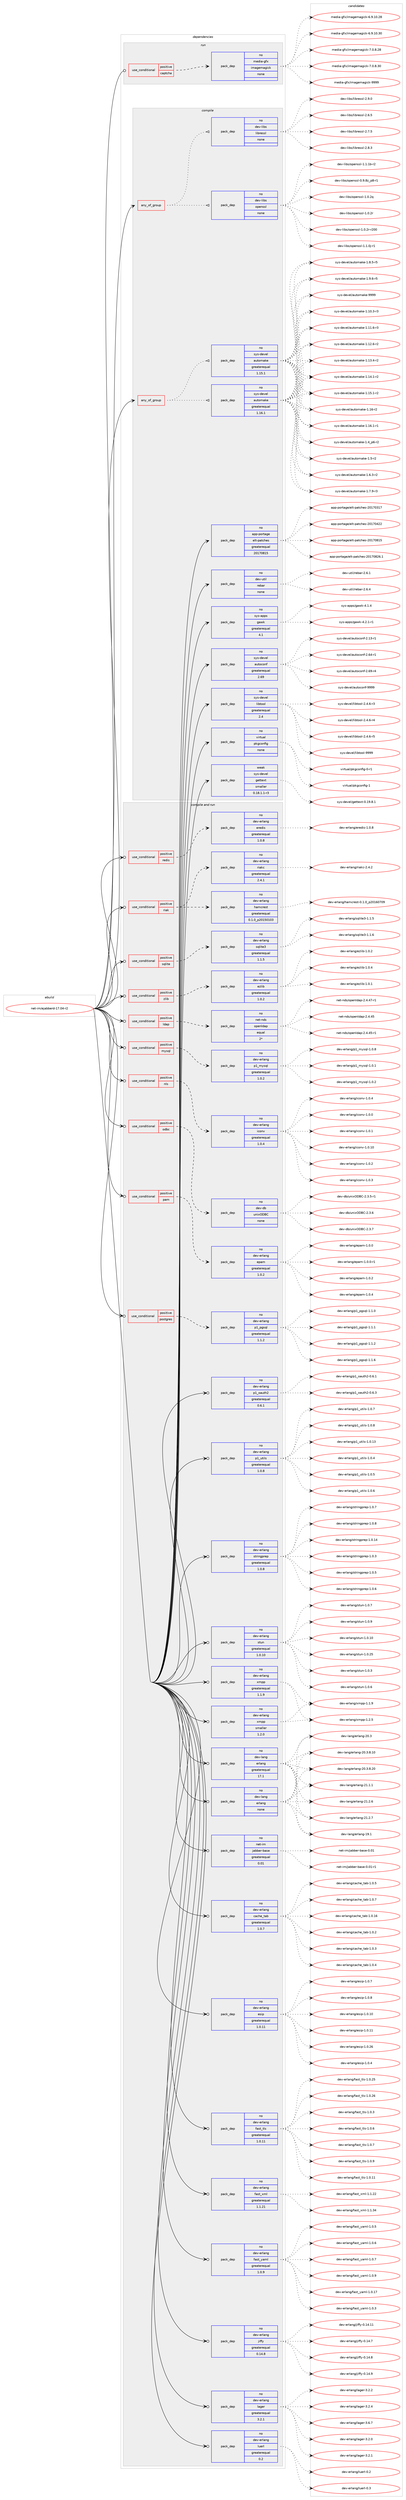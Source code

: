 digraph prolog {

# *************
# Graph options
# *************

newrank=true;
concentrate=true;
compound=true;
graph [rankdir=LR,fontname=Helvetica,fontsize=10,ranksep=1.5];#, ranksep=2.5, nodesep=0.2];
edge  [arrowhead=vee];
node  [fontname=Helvetica,fontsize=10];

# **********
# The ebuild
# **********

subgraph cluster_leftcol {
color=gray;
rank=same;
label=<<i>ebuild</i>>;
id [label="net-im/ejabberd-17.04-r2", color=red, width=4, href="../net-im/ejabberd-17.04-r2.svg"];
}

# ****************
# The dependencies
# ****************

subgraph cluster_midcol {
color=gray;
label=<<i>dependencies</i>>;
subgraph cluster_compile {
fillcolor="#eeeeee";
style=filled;
label=<<i>compile</i>>;
subgraph any26039 {
dependency1654709 [label=<<TABLE BORDER="0" CELLBORDER="1" CELLSPACING="0" CELLPADDING="4"><TR><TD CELLPADDING="10">any_of_group</TD></TR></TABLE>>, shape=none, color=red];subgraph pack1182927 {
dependency1654710 [label=<<TABLE BORDER="0" CELLBORDER="1" CELLSPACING="0" CELLPADDING="4" WIDTH="220"><TR><TD ROWSPAN="6" CELLPADDING="30">pack_dep</TD></TR><TR><TD WIDTH="110">no</TD></TR><TR><TD>dev-libs</TD></TR><TR><TD>openssl</TD></TR><TR><TD>none</TD></TR><TR><TD></TD></TR></TABLE>>, shape=none, color=blue];
}
dependency1654709:e -> dependency1654710:w [weight=20,style="dotted",arrowhead="oinv"];
subgraph pack1182928 {
dependency1654711 [label=<<TABLE BORDER="0" CELLBORDER="1" CELLSPACING="0" CELLPADDING="4" WIDTH="220"><TR><TD ROWSPAN="6" CELLPADDING="30">pack_dep</TD></TR><TR><TD WIDTH="110">no</TD></TR><TR><TD>dev-libs</TD></TR><TR><TD>libressl</TD></TR><TR><TD>none</TD></TR><TR><TD></TD></TR></TABLE>>, shape=none, color=blue];
}
dependency1654709:e -> dependency1654711:w [weight=20,style="dotted",arrowhead="oinv"];
}
id:e -> dependency1654709:w [weight=20,style="solid",arrowhead="vee"];
subgraph any26040 {
dependency1654712 [label=<<TABLE BORDER="0" CELLBORDER="1" CELLSPACING="0" CELLPADDING="4"><TR><TD CELLPADDING="10">any_of_group</TD></TR></TABLE>>, shape=none, color=red];subgraph pack1182929 {
dependency1654713 [label=<<TABLE BORDER="0" CELLBORDER="1" CELLSPACING="0" CELLPADDING="4" WIDTH="220"><TR><TD ROWSPAN="6" CELLPADDING="30">pack_dep</TD></TR><TR><TD WIDTH="110">no</TD></TR><TR><TD>sys-devel</TD></TR><TR><TD>automake</TD></TR><TR><TD>greaterequal</TD></TR><TR><TD>1.16.1</TD></TR></TABLE>>, shape=none, color=blue];
}
dependency1654712:e -> dependency1654713:w [weight=20,style="dotted",arrowhead="oinv"];
subgraph pack1182930 {
dependency1654714 [label=<<TABLE BORDER="0" CELLBORDER="1" CELLSPACING="0" CELLPADDING="4" WIDTH="220"><TR><TD ROWSPAN="6" CELLPADDING="30">pack_dep</TD></TR><TR><TD WIDTH="110">no</TD></TR><TR><TD>sys-devel</TD></TR><TR><TD>automake</TD></TR><TR><TD>greaterequal</TD></TR><TR><TD>1.15.1</TD></TR></TABLE>>, shape=none, color=blue];
}
dependency1654712:e -> dependency1654714:w [weight=20,style="dotted",arrowhead="oinv"];
}
id:e -> dependency1654712:w [weight=20,style="solid",arrowhead="vee"];
subgraph pack1182931 {
dependency1654715 [label=<<TABLE BORDER="0" CELLBORDER="1" CELLSPACING="0" CELLPADDING="4" WIDTH="220"><TR><TD ROWSPAN="6" CELLPADDING="30">pack_dep</TD></TR><TR><TD WIDTH="110">no</TD></TR><TR><TD>app-portage</TD></TR><TR><TD>elt-patches</TD></TR><TR><TD>greaterequal</TD></TR><TR><TD>20170815</TD></TR></TABLE>>, shape=none, color=blue];
}
id:e -> dependency1654715:w [weight=20,style="solid",arrowhead="vee"];
subgraph pack1182932 {
dependency1654716 [label=<<TABLE BORDER="0" CELLBORDER="1" CELLSPACING="0" CELLPADDING="4" WIDTH="220"><TR><TD ROWSPAN="6" CELLPADDING="30">pack_dep</TD></TR><TR><TD WIDTH="110">no</TD></TR><TR><TD>dev-util</TD></TR><TR><TD>rebar</TD></TR><TR><TD>none</TD></TR><TR><TD></TD></TR></TABLE>>, shape=none, color=blue];
}
id:e -> dependency1654716:w [weight=20,style="solid",arrowhead="vee"];
subgraph pack1182933 {
dependency1654717 [label=<<TABLE BORDER="0" CELLBORDER="1" CELLSPACING="0" CELLPADDING="4" WIDTH="220"><TR><TD ROWSPAN="6" CELLPADDING="30">pack_dep</TD></TR><TR><TD WIDTH="110">no</TD></TR><TR><TD>sys-apps</TD></TR><TR><TD>gawk</TD></TR><TR><TD>greaterequal</TD></TR><TR><TD>4.1</TD></TR></TABLE>>, shape=none, color=blue];
}
id:e -> dependency1654717:w [weight=20,style="solid",arrowhead="vee"];
subgraph pack1182934 {
dependency1654718 [label=<<TABLE BORDER="0" CELLBORDER="1" CELLSPACING="0" CELLPADDING="4" WIDTH="220"><TR><TD ROWSPAN="6" CELLPADDING="30">pack_dep</TD></TR><TR><TD WIDTH="110">no</TD></TR><TR><TD>sys-devel</TD></TR><TR><TD>autoconf</TD></TR><TR><TD>greaterequal</TD></TR><TR><TD>2.69</TD></TR></TABLE>>, shape=none, color=blue];
}
id:e -> dependency1654718:w [weight=20,style="solid",arrowhead="vee"];
subgraph pack1182935 {
dependency1654719 [label=<<TABLE BORDER="0" CELLBORDER="1" CELLSPACING="0" CELLPADDING="4" WIDTH="220"><TR><TD ROWSPAN="6" CELLPADDING="30">pack_dep</TD></TR><TR><TD WIDTH="110">no</TD></TR><TR><TD>sys-devel</TD></TR><TR><TD>libtool</TD></TR><TR><TD>greaterequal</TD></TR><TR><TD>2.4</TD></TR></TABLE>>, shape=none, color=blue];
}
id:e -> dependency1654719:w [weight=20,style="solid",arrowhead="vee"];
subgraph pack1182936 {
dependency1654720 [label=<<TABLE BORDER="0" CELLBORDER="1" CELLSPACING="0" CELLPADDING="4" WIDTH="220"><TR><TD ROWSPAN="6" CELLPADDING="30">pack_dep</TD></TR><TR><TD WIDTH="110">no</TD></TR><TR><TD>virtual</TD></TR><TR><TD>pkgconfig</TD></TR><TR><TD>none</TD></TR><TR><TD></TD></TR></TABLE>>, shape=none, color=blue];
}
id:e -> dependency1654720:w [weight=20,style="solid",arrowhead="vee"];
subgraph pack1182937 {
dependency1654721 [label=<<TABLE BORDER="0" CELLBORDER="1" CELLSPACING="0" CELLPADDING="4" WIDTH="220"><TR><TD ROWSPAN="6" CELLPADDING="30">pack_dep</TD></TR><TR><TD WIDTH="110">weak</TD></TR><TR><TD>sys-devel</TD></TR><TR><TD>gettext</TD></TR><TR><TD>smaller</TD></TR><TR><TD>0.18.1.1-r3</TD></TR></TABLE>>, shape=none, color=blue];
}
id:e -> dependency1654721:w [weight=20,style="solid",arrowhead="vee"];
}
subgraph cluster_compileandrun {
fillcolor="#eeeeee";
style=filled;
label=<<i>compile and run</i>>;
subgraph cond444960 {
dependency1654722 [label=<<TABLE BORDER="0" CELLBORDER="1" CELLSPACING="0" CELLPADDING="4"><TR><TD ROWSPAN="3" CELLPADDING="10">use_conditional</TD></TR><TR><TD>positive</TD></TR><TR><TD>ldap</TD></TR></TABLE>>, shape=none, color=red];
subgraph pack1182938 {
dependency1654723 [label=<<TABLE BORDER="0" CELLBORDER="1" CELLSPACING="0" CELLPADDING="4" WIDTH="220"><TR><TD ROWSPAN="6" CELLPADDING="30">pack_dep</TD></TR><TR><TD WIDTH="110">no</TD></TR><TR><TD>net-nds</TD></TR><TR><TD>openldap</TD></TR><TR><TD>equal</TD></TR><TR><TD>2*</TD></TR></TABLE>>, shape=none, color=blue];
}
dependency1654722:e -> dependency1654723:w [weight=20,style="dashed",arrowhead="vee"];
}
id:e -> dependency1654722:w [weight=20,style="solid",arrowhead="odotvee"];
subgraph cond444961 {
dependency1654724 [label=<<TABLE BORDER="0" CELLBORDER="1" CELLSPACING="0" CELLPADDING="4"><TR><TD ROWSPAN="3" CELLPADDING="10">use_conditional</TD></TR><TR><TD>positive</TD></TR><TR><TD>mysql</TD></TR></TABLE>>, shape=none, color=red];
subgraph pack1182939 {
dependency1654725 [label=<<TABLE BORDER="0" CELLBORDER="1" CELLSPACING="0" CELLPADDING="4" WIDTH="220"><TR><TD ROWSPAN="6" CELLPADDING="30">pack_dep</TD></TR><TR><TD WIDTH="110">no</TD></TR><TR><TD>dev-erlang</TD></TR><TR><TD>p1_mysql</TD></TR><TR><TD>greaterequal</TD></TR><TR><TD>1.0.2</TD></TR></TABLE>>, shape=none, color=blue];
}
dependency1654724:e -> dependency1654725:w [weight=20,style="dashed",arrowhead="vee"];
}
id:e -> dependency1654724:w [weight=20,style="solid",arrowhead="odotvee"];
subgraph cond444962 {
dependency1654726 [label=<<TABLE BORDER="0" CELLBORDER="1" CELLSPACING="0" CELLPADDING="4"><TR><TD ROWSPAN="3" CELLPADDING="10">use_conditional</TD></TR><TR><TD>positive</TD></TR><TR><TD>nls</TD></TR></TABLE>>, shape=none, color=red];
subgraph pack1182940 {
dependency1654727 [label=<<TABLE BORDER="0" CELLBORDER="1" CELLSPACING="0" CELLPADDING="4" WIDTH="220"><TR><TD ROWSPAN="6" CELLPADDING="30">pack_dep</TD></TR><TR><TD WIDTH="110">no</TD></TR><TR><TD>dev-erlang</TD></TR><TR><TD>iconv</TD></TR><TR><TD>greaterequal</TD></TR><TR><TD>1.0.4</TD></TR></TABLE>>, shape=none, color=blue];
}
dependency1654726:e -> dependency1654727:w [weight=20,style="dashed",arrowhead="vee"];
}
id:e -> dependency1654726:w [weight=20,style="solid",arrowhead="odotvee"];
subgraph cond444963 {
dependency1654728 [label=<<TABLE BORDER="0" CELLBORDER="1" CELLSPACING="0" CELLPADDING="4"><TR><TD ROWSPAN="3" CELLPADDING="10">use_conditional</TD></TR><TR><TD>positive</TD></TR><TR><TD>odbc</TD></TR></TABLE>>, shape=none, color=red];
subgraph pack1182941 {
dependency1654729 [label=<<TABLE BORDER="0" CELLBORDER="1" CELLSPACING="0" CELLPADDING="4" WIDTH="220"><TR><TD ROWSPAN="6" CELLPADDING="30">pack_dep</TD></TR><TR><TD WIDTH="110">no</TD></TR><TR><TD>dev-db</TD></TR><TR><TD>unixODBC</TD></TR><TR><TD>none</TD></TR><TR><TD></TD></TR></TABLE>>, shape=none, color=blue];
}
dependency1654728:e -> dependency1654729:w [weight=20,style="dashed",arrowhead="vee"];
}
id:e -> dependency1654728:w [weight=20,style="solid",arrowhead="odotvee"];
subgraph cond444964 {
dependency1654730 [label=<<TABLE BORDER="0" CELLBORDER="1" CELLSPACING="0" CELLPADDING="4"><TR><TD ROWSPAN="3" CELLPADDING="10">use_conditional</TD></TR><TR><TD>positive</TD></TR><TR><TD>pam</TD></TR></TABLE>>, shape=none, color=red];
subgraph pack1182942 {
dependency1654731 [label=<<TABLE BORDER="0" CELLBORDER="1" CELLSPACING="0" CELLPADDING="4" WIDTH="220"><TR><TD ROWSPAN="6" CELLPADDING="30">pack_dep</TD></TR><TR><TD WIDTH="110">no</TD></TR><TR><TD>dev-erlang</TD></TR><TR><TD>epam</TD></TR><TR><TD>greaterequal</TD></TR><TR><TD>1.0.2</TD></TR></TABLE>>, shape=none, color=blue];
}
dependency1654730:e -> dependency1654731:w [weight=20,style="dashed",arrowhead="vee"];
}
id:e -> dependency1654730:w [weight=20,style="solid",arrowhead="odotvee"];
subgraph cond444965 {
dependency1654732 [label=<<TABLE BORDER="0" CELLBORDER="1" CELLSPACING="0" CELLPADDING="4"><TR><TD ROWSPAN="3" CELLPADDING="10">use_conditional</TD></TR><TR><TD>positive</TD></TR><TR><TD>postgres</TD></TR></TABLE>>, shape=none, color=red];
subgraph pack1182943 {
dependency1654733 [label=<<TABLE BORDER="0" CELLBORDER="1" CELLSPACING="0" CELLPADDING="4" WIDTH="220"><TR><TD ROWSPAN="6" CELLPADDING="30">pack_dep</TD></TR><TR><TD WIDTH="110">no</TD></TR><TR><TD>dev-erlang</TD></TR><TR><TD>p1_pgsql</TD></TR><TR><TD>greaterequal</TD></TR><TR><TD>1.1.2</TD></TR></TABLE>>, shape=none, color=blue];
}
dependency1654732:e -> dependency1654733:w [weight=20,style="dashed",arrowhead="vee"];
}
id:e -> dependency1654732:w [weight=20,style="solid",arrowhead="odotvee"];
subgraph cond444966 {
dependency1654734 [label=<<TABLE BORDER="0" CELLBORDER="1" CELLSPACING="0" CELLPADDING="4"><TR><TD ROWSPAN="3" CELLPADDING="10">use_conditional</TD></TR><TR><TD>positive</TD></TR><TR><TD>redis</TD></TR></TABLE>>, shape=none, color=red];
subgraph pack1182944 {
dependency1654735 [label=<<TABLE BORDER="0" CELLBORDER="1" CELLSPACING="0" CELLPADDING="4" WIDTH="220"><TR><TD ROWSPAN="6" CELLPADDING="30">pack_dep</TD></TR><TR><TD WIDTH="110">no</TD></TR><TR><TD>dev-erlang</TD></TR><TR><TD>eredis</TD></TR><TR><TD>greaterequal</TD></TR><TR><TD>1.0.8</TD></TR></TABLE>>, shape=none, color=blue];
}
dependency1654734:e -> dependency1654735:w [weight=20,style="dashed",arrowhead="vee"];
}
id:e -> dependency1654734:w [weight=20,style="solid",arrowhead="odotvee"];
subgraph cond444967 {
dependency1654736 [label=<<TABLE BORDER="0" CELLBORDER="1" CELLSPACING="0" CELLPADDING="4"><TR><TD ROWSPAN="3" CELLPADDING="10">use_conditional</TD></TR><TR><TD>positive</TD></TR><TR><TD>riak</TD></TR></TABLE>>, shape=none, color=red];
subgraph pack1182945 {
dependency1654737 [label=<<TABLE BORDER="0" CELLBORDER="1" CELLSPACING="0" CELLPADDING="4" WIDTH="220"><TR><TD ROWSPAN="6" CELLPADDING="30">pack_dep</TD></TR><TR><TD WIDTH="110">no</TD></TR><TR><TD>dev-erlang</TD></TR><TR><TD>hamcrest</TD></TR><TR><TD>greaterequal</TD></TR><TR><TD>0.1.0_p20150103</TD></TR></TABLE>>, shape=none, color=blue];
}
dependency1654736:e -> dependency1654737:w [weight=20,style="dashed",arrowhead="vee"];
subgraph pack1182946 {
dependency1654738 [label=<<TABLE BORDER="0" CELLBORDER="1" CELLSPACING="0" CELLPADDING="4" WIDTH="220"><TR><TD ROWSPAN="6" CELLPADDING="30">pack_dep</TD></TR><TR><TD WIDTH="110">no</TD></TR><TR><TD>dev-erlang</TD></TR><TR><TD>riakc</TD></TR><TR><TD>greaterequal</TD></TR><TR><TD>2.4.1</TD></TR></TABLE>>, shape=none, color=blue];
}
dependency1654736:e -> dependency1654738:w [weight=20,style="dashed",arrowhead="vee"];
}
id:e -> dependency1654736:w [weight=20,style="solid",arrowhead="odotvee"];
subgraph cond444968 {
dependency1654739 [label=<<TABLE BORDER="0" CELLBORDER="1" CELLSPACING="0" CELLPADDING="4"><TR><TD ROWSPAN="3" CELLPADDING="10">use_conditional</TD></TR><TR><TD>positive</TD></TR><TR><TD>sqlite</TD></TR></TABLE>>, shape=none, color=red];
subgraph pack1182947 {
dependency1654740 [label=<<TABLE BORDER="0" CELLBORDER="1" CELLSPACING="0" CELLPADDING="4" WIDTH="220"><TR><TD ROWSPAN="6" CELLPADDING="30">pack_dep</TD></TR><TR><TD WIDTH="110">no</TD></TR><TR><TD>dev-erlang</TD></TR><TR><TD>sqlite3</TD></TR><TR><TD>greaterequal</TD></TR><TR><TD>1.1.5</TD></TR></TABLE>>, shape=none, color=blue];
}
dependency1654739:e -> dependency1654740:w [weight=20,style="dashed",arrowhead="vee"];
}
id:e -> dependency1654739:w [weight=20,style="solid",arrowhead="odotvee"];
subgraph cond444969 {
dependency1654741 [label=<<TABLE BORDER="0" CELLBORDER="1" CELLSPACING="0" CELLPADDING="4"><TR><TD ROWSPAN="3" CELLPADDING="10">use_conditional</TD></TR><TR><TD>positive</TD></TR><TR><TD>zlib</TD></TR></TABLE>>, shape=none, color=red];
subgraph pack1182948 {
dependency1654742 [label=<<TABLE BORDER="0" CELLBORDER="1" CELLSPACING="0" CELLPADDING="4" WIDTH="220"><TR><TD ROWSPAN="6" CELLPADDING="30">pack_dep</TD></TR><TR><TD WIDTH="110">no</TD></TR><TR><TD>dev-erlang</TD></TR><TR><TD>ezlib</TD></TR><TR><TD>greaterequal</TD></TR><TR><TD>1.0.2</TD></TR></TABLE>>, shape=none, color=blue];
}
dependency1654741:e -> dependency1654742:w [weight=20,style="dashed",arrowhead="vee"];
}
id:e -> dependency1654741:w [weight=20,style="solid",arrowhead="odotvee"];
subgraph pack1182949 {
dependency1654743 [label=<<TABLE BORDER="0" CELLBORDER="1" CELLSPACING="0" CELLPADDING="4" WIDTH="220"><TR><TD ROWSPAN="6" CELLPADDING="30">pack_dep</TD></TR><TR><TD WIDTH="110">no</TD></TR><TR><TD>dev-erlang</TD></TR><TR><TD>cache_tab</TD></TR><TR><TD>greaterequal</TD></TR><TR><TD>1.0.7</TD></TR></TABLE>>, shape=none, color=blue];
}
id:e -> dependency1654743:w [weight=20,style="solid",arrowhead="odotvee"];
subgraph pack1182950 {
dependency1654744 [label=<<TABLE BORDER="0" CELLBORDER="1" CELLSPACING="0" CELLPADDING="4" WIDTH="220"><TR><TD ROWSPAN="6" CELLPADDING="30">pack_dep</TD></TR><TR><TD WIDTH="110">no</TD></TR><TR><TD>dev-erlang</TD></TR><TR><TD>esip</TD></TR><TR><TD>greaterequal</TD></TR><TR><TD>1.0.11</TD></TR></TABLE>>, shape=none, color=blue];
}
id:e -> dependency1654744:w [weight=20,style="solid",arrowhead="odotvee"];
subgraph pack1182951 {
dependency1654745 [label=<<TABLE BORDER="0" CELLBORDER="1" CELLSPACING="0" CELLPADDING="4" WIDTH="220"><TR><TD ROWSPAN="6" CELLPADDING="30">pack_dep</TD></TR><TR><TD WIDTH="110">no</TD></TR><TR><TD>dev-erlang</TD></TR><TR><TD>fast_tls</TD></TR><TR><TD>greaterequal</TD></TR><TR><TD>1.0.11</TD></TR></TABLE>>, shape=none, color=blue];
}
id:e -> dependency1654745:w [weight=20,style="solid",arrowhead="odotvee"];
subgraph pack1182952 {
dependency1654746 [label=<<TABLE BORDER="0" CELLBORDER="1" CELLSPACING="0" CELLPADDING="4" WIDTH="220"><TR><TD ROWSPAN="6" CELLPADDING="30">pack_dep</TD></TR><TR><TD WIDTH="110">no</TD></TR><TR><TD>dev-erlang</TD></TR><TR><TD>fast_xml</TD></TR><TR><TD>greaterequal</TD></TR><TR><TD>1.1.21</TD></TR></TABLE>>, shape=none, color=blue];
}
id:e -> dependency1654746:w [weight=20,style="solid",arrowhead="odotvee"];
subgraph pack1182953 {
dependency1654747 [label=<<TABLE BORDER="0" CELLBORDER="1" CELLSPACING="0" CELLPADDING="4" WIDTH="220"><TR><TD ROWSPAN="6" CELLPADDING="30">pack_dep</TD></TR><TR><TD WIDTH="110">no</TD></TR><TR><TD>dev-erlang</TD></TR><TR><TD>fast_yaml</TD></TR><TR><TD>greaterequal</TD></TR><TR><TD>1.0.9</TD></TR></TABLE>>, shape=none, color=blue];
}
id:e -> dependency1654747:w [weight=20,style="solid",arrowhead="odotvee"];
subgraph pack1182954 {
dependency1654748 [label=<<TABLE BORDER="0" CELLBORDER="1" CELLSPACING="0" CELLPADDING="4" WIDTH="220"><TR><TD ROWSPAN="6" CELLPADDING="30">pack_dep</TD></TR><TR><TD WIDTH="110">no</TD></TR><TR><TD>dev-erlang</TD></TR><TR><TD>jiffy</TD></TR><TR><TD>greaterequal</TD></TR><TR><TD>0.14.8</TD></TR></TABLE>>, shape=none, color=blue];
}
id:e -> dependency1654748:w [weight=20,style="solid",arrowhead="odotvee"];
subgraph pack1182955 {
dependency1654749 [label=<<TABLE BORDER="0" CELLBORDER="1" CELLSPACING="0" CELLPADDING="4" WIDTH="220"><TR><TD ROWSPAN="6" CELLPADDING="30">pack_dep</TD></TR><TR><TD WIDTH="110">no</TD></TR><TR><TD>dev-erlang</TD></TR><TR><TD>lager</TD></TR><TR><TD>greaterequal</TD></TR><TR><TD>3.2.1</TD></TR></TABLE>>, shape=none, color=blue];
}
id:e -> dependency1654749:w [weight=20,style="solid",arrowhead="odotvee"];
subgraph pack1182956 {
dependency1654750 [label=<<TABLE BORDER="0" CELLBORDER="1" CELLSPACING="0" CELLPADDING="4" WIDTH="220"><TR><TD ROWSPAN="6" CELLPADDING="30">pack_dep</TD></TR><TR><TD WIDTH="110">no</TD></TR><TR><TD>dev-erlang</TD></TR><TR><TD>luerl</TD></TR><TR><TD>greaterequal</TD></TR><TR><TD>0.2</TD></TR></TABLE>>, shape=none, color=blue];
}
id:e -> dependency1654750:w [weight=20,style="solid",arrowhead="odotvee"];
subgraph pack1182957 {
dependency1654751 [label=<<TABLE BORDER="0" CELLBORDER="1" CELLSPACING="0" CELLPADDING="4" WIDTH="220"><TR><TD ROWSPAN="6" CELLPADDING="30">pack_dep</TD></TR><TR><TD WIDTH="110">no</TD></TR><TR><TD>dev-erlang</TD></TR><TR><TD>p1_oauth2</TD></TR><TR><TD>greaterequal</TD></TR><TR><TD>0.6.1</TD></TR></TABLE>>, shape=none, color=blue];
}
id:e -> dependency1654751:w [weight=20,style="solid",arrowhead="odotvee"];
subgraph pack1182958 {
dependency1654752 [label=<<TABLE BORDER="0" CELLBORDER="1" CELLSPACING="0" CELLPADDING="4" WIDTH="220"><TR><TD ROWSPAN="6" CELLPADDING="30">pack_dep</TD></TR><TR><TD WIDTH="110">no</TD></TR><TR><TD>dev-erlang</TD></TR><TR><TD>p1_utils</TD></TR><TR><TD>greaterequal</TD></TR><TR><TD>1.0.8</TD></TR></TABLE>>, shape=none, color=blue];
}
id:e -> dependency1654752:w [weight=20,style="solid",arrowhead="odotvee"];
subgraph pack1182959 {
dependency1654753 [label=<<TABLE BORDER="0" CELLBORDER="1" CELLSPACING="0" CELLPADDING="4" WIDTH="220"><TR><TD ROWSPAN="6" CELLPADDING="30">pack_dep</TD></TR><TR><TD WIDTH="110">no</TD></TR><TR><TD>dev-erlang</TD></TR><TR><TD>stringprep</TD></TR><TR><TD>greaterequal</TD></TR><TR><TD>1.0.8</TD></TR></TABLE>>, shape=none, color=blue];
}
id:e -> dependency1654753:w [weight=20,style="solid",arrowhead="odotvee"];
subgraph pack1182960 {
dependency1654754 [label=<<TABLE BORDER="0" CELLBORDER="1" CELLSPACING="0" CELLPADDING="4" WIDTH="220"><TR><TD ROWSPAN="6" CELLPADDING="30">pack_dep</TD></TR><TR><TD WIDTH="110">no</TD></TR><TR><TD>dev-erlang</TD></TR><TR><TD>stun</TD></TR><TR><TD>greaterequal</TD></TR><TR><TD>1.0.10</TD></TR></TABLE>>, shape=none, color=blue];
}
id:e -> dependency1654754:w [weight=20,style="solid",arrowhead="odotvee"];
subgraph pack1182961 {
dependency1654755 [label=<<TABLE BORDER="0" CELLBORDER="1" CELLSPACING="0" CELLPADDING="4" WIDTH="220"><TR><TD ROWSPAN="6" CELLPADDING="30">pack_dep</TD></TR><TR><TD WIDTH="110">no</TD></TR><TR><TD>dev-erlang</TD></TR><TR><TD>xmpp</TD></TR><TR><TD>greaterequal</TD></TR><TR><TD>1.1.9</TD></TR></TABLE>>, shape=none, color=blue];
}
id:e -> dependency1654755:w [weight=20,style="solid",arrowhead="odotvee"];
subgraph pack1182962 {
dependency1654756 [label=<<TABLE BORDER="0" CELLBORDER="1" CELLSPACING="0" CELLPADDING="4" WIDTH="220"><TR><TD ROWSPAN="6" CELLPADDING="30">pack_dep</TD></TR><TR><TD WIDTH="110">no</TD></TR><TR><TD>dev-erlang</TD></TR><TR><TD>xmpp</TD></TR><TR><TD>smaller</TD></TR><TR><TD>1.2.0</TD></TR></TABLE>>, shape=none, color=blue];
}
id:e -> dependency1654756:w [weight=20,style="solid",arrowhead="odotvee"];
subgraph pack1182963 {
dependency1654757 [label=<<TABLE BORDER="0" CELLBORDER="1" CELLSPACING="0" CELLPADDING="4" WIDTH="220"><TR><TD ROWSPAN="6" CELLPADDING="30">pack_dep</TD></TR><TR><TD WIDTH="110">no</TD></TR><TR><TD>dev-lang</TD></TR><TR><TD>erlang</TD></TR><TR><TD>greaterequal</TD></TR><TR><TD>17.1</TD></TR></TABLE>>, shape=none, color=blue];
}
id:e -> dependency1654757:w [weight=20,style="solid",arrowhead="odotvee"];
subgraph pack1182964 {
dependency1654758 [label=<<TABLE BORDER="0" CELLBORDER="1" CELLSPACING="0" CELLPADDING="4" WIDTH="220"><TR><TD ROWSPAN="6" CELLPADDING="30">pack_dep</TD></TR><TR><TD WIDTH="110">no</TD></TR><TR><TD>dev-lang</TD></TR><TR><TD>erlang</TD></TR><TR><TD>none</TD></TR><TR><TD></TD></TR></TABLE>>, shape=none, color=blue];
}
id:e -> dependency1654758:w [weight=20,style="solid",arrowhead="odotvee"];
subgraph pack1182965 {
dependency1654759 [label=<<TABLE BORDER="0" CELLBORDER="1" CELLSPACING="0" CELLPADDING="4" WIDTH="220"><TR><TD ROWSPAN="6" CELLPADDING="30">pack_dep</TD></TR><TR><TD WIDTH="110">no</TD></TR><TR><TD>net-im</TD></TR><TR><TD>jabber-base</TD></TR><TR><TD>greaterequal</TD></TR><TR><TD>0.01</TD></TR></TABLE>>, shape=none, color=blue];
}
id:e -> dependency1654759:w [weight=20,style="solid",arrowhead="odotvee"];
}
subgraph cluster_run {
fillcolor="#eeeeee";
style=filled;
label=<<i>run</i>>;
subgraph cond444970 {
dependency1654760 [label=<<TABLE BORDER="0" CELLBORDER="1" CELLSPACING="0" CELLPADDING="4"><TR><TD ROWSPAN="3" CELLPADDING="10">use_conditional</TD></TR><TR><TD>positive</TD></TR><TR><TD>captcha</TD></TR></TABLE>>, shape=none, color=red];
subgraph pack1182966 {
dependency1654761 [label=<<TABLE BORDER="0" CELLBORDER="1" CELLSPACING="0" CELLPADDING="4" WIDTH="220"><TR><TD ROWSPAN="6" CELLPADDING="30">pack_dep</TD></TR><TR><TD WIDTH="110">no</TD></TR><TR><TD>media-gfx</TD></TR><TR><TD>imagemagick</TD></TR><TR><TD>none</TD></TR><TR><TD></TD></TR></TABLE>>, shape=none, color=blue];
}
dependency1654760:e -> dependency1654761:w [weight=20,style="dashed",arrowhead="vee"];
}
id:e -> dependency1654760:w [weight=20,style="solid",arrowhead="odot"];
}
}

# **************
# The candidates
# **************

subgraph cluster_choices {
rank=same;
color=gray;
label=<<i>candidates</i>>;

subgraph choice1182927 {
color=black;
nodesep=1;
choice10010111845108105981154711111210111011511510845484657465612295112564511449 [label="dev-libs/openssl-0.9.8z_p8-r1", color=red, width=4,href="../dev-libs/openssl-0.9.8z_p8-r1.svg"];
choice100101118451081059811547111112101110115115108454946484650113 [label="dev-libs/openssl-1.0.2q", color=red, width=4,href="../dev-libs/openssl-1.0.2q.svg"];
choice100101118451081059811547111112101110115115108454946484650114 [label="dev-libs/openssl-1.0.2r", color=red, width=4,href="../dev-libs/openssl-1.0.2r.svg"];
choice10010111845108105981154711111210111011511510845494648465011445114504848 [label="dev-libs/openssl-1.0.2r-r200", color=red, width=4,href="../dev-libs/openssl-1.0.2r-r200.svg"];
choice1001011184510810598115471111121011101151151084549464946481064511449 [label="dev-libs/openssl-1.1.0j-r1", color=red, width=4,href="../dev-libs/openssl-1.1.0j-r1.svg"];
choice100101118451081059811547111112101110115115108454946494649984511450 [label="dev-libs/openssl-1.1.1b-r2", color=red, width=4,href="../dev-libs/openssl-1.1.1b-r2.svg"];
dependency1654710:e -> choice10010111845108105981154711111210111011511510845484657465612295112564511449:w [style=dotted,weight="100"];
dependency1654710:e -> choice100101118451081059811547111112101110115115108454946484650113:w [style=dotted,weight="100"];
dependency1654710:e -> choice100101118451081059811547111112101110115115108454946484650114:w [style=dotted,weight="100"];
dependency1654710:e -> choice10010111845108105981154711111210111011511510845494648465011445114504848:w [style=dotted,weight="100"];
dependency1654710:e -> choice1001011184510810598115471111121011101151151084549464946481064511449:w [style=dotted,weight="100"];
dependency1654710:e -> choice100101118451081059811547111112101110115115108454946494649984511450:w [style=dotted,weight="100"];
}
subgraph choice1182928 {
color=black;
nodesep=1;
choice10010111845108105981154710810598114101115115108455046544653 [label="dev-libs/libressl-2.6.5", color=red, width=4,href="../dev-libs/libressl-2.6.5.svg"];
choice10010111845108105981154710810598114101115115108455046554653 [label="dev-libs/libressl-2.7.5", color=red, width=4,href="../dev-libs/libressl-2.7.5.svg"];
choice10010111845108105981154710810598114101115115108455046564651 [label="dev-libs/libressl-2.8.3", color=red, width=4,href="../dev-libs/libressl-2.8.3.svg"];
choice10010111845108105981154710810598114101115115108455046574648 [label="dev-libs/libressl-2.9.0", color=red, width=4,href="../dev-libs/libressl-2.9.0.svg"];
dependency1654711:e -> choice10010111845108105981154710810598114101115115108455046544653:w [style=dotted,weight="100"];
dependency1654711:e -> choice10010111845108105981154710810598114101115115108455046554653:w [style=dotted,weight="100"];
dependency1654711:e -> choice10010111845108105981154710810598114101115115108455046564651:w [style=dotted,weight="100"];
dependency1654711:e -> choice10010111845108105981154710810598114101115115108455046574648:w [style=dotted,weight="100"];
}
subgraph choice1182929 {
color=black;
nodesep=1;
choice11512111545100101118101108479711711611110997107101454946494846514511451 [label="sys-devel/automake-1.10.3-r3", color=red, width=4,href="../sys-devel/automake-1.10.3-r3.svg"];
choice11512111545100101118101108479711711611110997107101454946494946544511451 [label="sys-devel/automake-1.11.6-r3", color=red, width=4,href="../sys-devel/automake-1.11.6-r3.svg"];
choice11512111545100101118101108479711711611110997107101454946495046544511450 [label="sys-devel/automake-1.12.6-r2", color=red, width=4,href="../sys-devel/automake-1.12.6-r2.svg"];
choice11512111545100101118101108479711711611110997107101454946495146524511450 [label="sys-devel/automake-1.13.4-r2", color=red, width=4,href="../sys-devel/automake-1.13.4-r2.svg"];
choice11512111545100101118101108479711711611110997107101454946495246494511450 [label="sys-devel/automake-1.14.1-r2", color=red, width=4,href="../sys-devel/automake-1.14.1-r2.svg"];
choice11512111545100101118101108479711711611110997107101454946495346494511450 [label="sys-devel/automake-1.15.1-r2", color=red, width=4,href="../sys-devel/automake-1.15.1-r2.svg"];
choice1151211154510010111810110847971171161111099710710145494649544511450 [label="sys-devel/automake-1.16-r2", color=red, width=4,href="../sys-devel/automake-1.16-r2.svg"];
choice11512111545100101118101108479711711611110997107101454946495446494511449 [label="sys-devel/automake-1.16.1-r1", color=red, width=4,href="../sys-devel/automake-1.16.1-r1.svg"];
choice115121115451001011181011084797117116111109971071014549465295112544511450 [label="sys-devel/automake-1.4_p6-r2", color=red, width=4,href="../sys-devel/automake-1.4_p6-r2.svg"];
choice11512111545100101118101108479711711611110997107101454946534511450 [label="sys-devel/automake-1.5-r2", color=red, width=4,href="../sys-devel/automake-1.5-r2.svg"];
choice115121115451001011181011084797117116111109971071014549465446514511450 [label="sys-devel/automake-1.6.3-r2", color=red, width=4,href="../sys-devel/automake-1.6.3-r2.svg"];
choice115121115451001011181011084797117116111109971071014549465546574511451 [label="sys-devel/automake-1.7.9-r3", color=red, width=4,href="../sys-devel/automake-1.7.9-r3.svg"];
choice115121115451001011181011084797117116111109971071014549465646534511453 [label="sys-devel/automake-1.8.5-r5", color=red, width=4,href="../sys-devel/automake-1.8.5-r5.svg"];
choice115121115451001011181011084797117116111109971071014549465746544511453 [label="sys-devel/automake-1.9.6-r5", color=red, width=4,href="../sys-devel/automake-1.9.6-r5.svg"];
choice115121115451001011181011084797117116111109971071014557575757 [label="sys-devel/automake-9999", color=red, width=4,href="../sys-devel/automake-9999.svg"];
dependency1654713:e -> choice11512111545100101118101108479711711611110997107101454946494846514511451:w [style=dotted,weight="100"];
dependency1654713:e -> choice11512111545100101118101108479711711611110997107101454946494946544511451:w [style=dotted,weight="100"];
dependency1654713:e -> choice11512111545100101118101108479711711611110997107101454946495046544511450:w [style=dotted,weight="100"];
dependency1654713:e -> choice11512111545100101118101108479711711611110997107101454946495146524511450:w [style=dotted,weight="100"];
dependency1654713:e -> choice11512111545100101118101108479711711611110997107101454946495246494511450:w [style=dotted,weight="100"];
dependency1654713:e -> choice11512111545100101118101108479711711611110997107101454946495346494511450:w [style=dotted,weight="100"];
dependency1654713:e -> choice1151211154510010111810110847971171161111099710710145494649544511450:w [style=dotted,weight="100"];
dependency1654713:e -> choice11512111545100101118101108479711711611110997107101454946495446494511449:w [style=dotted,weight="100"];
dependency1654713:e -> choice115121115451001011181011084797117116111109971071014549465295112544511450:w [style=dotted,weight="100"];
dependency1654713:e -> choice11512111545100101118101108479711711611110997107101454946534511450:w [style=dotted,weight="100"];
dependency1654713:e -> choice115121115451001011181011084797117116111109971071014549465446514511450:w [style=dotted,weight="100"];
dependency1654713:e -> choice115121115451001011181011084797117116111109971071014549465546574511451:w [style=dotted,weight="100"];
dependency1654713:e -> choice115121115451001011181011084797117116111109971071014549465646534511453:w [style=dotted,weight="100"];
dependency1654713:e -> choice115121115451001011181011084797117116111109971071014549465746544511453:w [style=dotted,weight="100"];
dependency1654713:e -> choice115121115451001011181011084797117116111109971071014557575757:w [style=dotted,weight="100"];
}
subgraph choice1182930 {
color=black;
nodesep=1;
choice11512111545100101118101108479711711611110997107101454946494846514511451 [label="sys-devel/automake-1.10.3-r3", color=red, width=4,href="../sys-devel/automake-1.10.3-r3.svg"];
choice11512111545100101118101108479711711611110997107101454946494946544511451 [label="sys-devel/automake-1.11.6-r3", color=red, width=4,href="../sys-devel/automake-1.11.6-r3.svg"];
choice11512111545100101118101108479711711611110997107101454946495046544511450 [label="sys-devel/automake-1.12.6-r2", color=red, width=4,href="../sys-devel/automake-1.12.6-r2.svg"];
choice11512111545100101118101108479711711611110997107101454946495146524511450 [label="sys-devel/automake-1.13.4-r2", color=red, width=4,href="../sys-devel/automake-1.13.4-r2.svg"];
choice11512111545100101118101108479711711611110997107101454946495246494511450 [label="sys-devel/automake-1.14.1-r2", color=red, width=4,href="../sys-devel/automake-1.14.1-r2.svg"];
choice11512111545100101118101108479711711611110997107101454946495346494511450 [label="sys-devel/automake-1.15.1-r2", color=red, width=4,href="../sys-devel/automake-1.15.1-r2.svg"];
choice1151211154510010111810110847971171161111099710710145494649544511450 [label="sys-devel/automake-1.16-r2", color=red, width=4,href="../sys-devel/automake-1.16-r2.svg"];
choice11512111545100101118101108479711711611110997107101454946495446494511449 [label="sys-devel/automake-1.16.1-r1", color=red, width=4,href="../sys-devel/automake-1.16.1-r1.svg"];
choice115121115451001011181011084797117116111109971071014549465295112544511450 [label="sys-devel/automake-1.4_p6-r2", color=red, width=4,href="../sys-devel/automake-1.4_p6-r2.svg"];
choice11512111545100101118101108479711711611110997107101454946534511450 [label="sys-devel/automake-1.5-r2", color=red, width=4,href="../sys-devel/automake-1.5-r2.svg"];
choice115121115451001011181011084797117116111109971071014549465446514511450 [label="sys-devel/automake-1.6.3-r2", color=red, width=4,href="../sys-devel/automake-1.6.3-r2.svg"];
choice115121115451001011181011084797117116111109971071014549465546574511451 [label="sys-devel/automake-1.7.9-r3", color=red, width=4,href="../sys-devel/automake-1.7.9-r3.svg"];
choice115121115451001011181011084797117116111109971071014549465646534511453 [label="sys-devel/automake-1.8.5-r5", color=red, width=4,href="../sys-devel/automake-1.8.5-r5.svg"];
choice115121115451001011181011084797117116111109971071014549465746544511453 [label="sys-devel/automake-1.9.6-r5", color=red, width=4,href="../sys-devel/automake-1.9.6-r5.svg"];
choice115121115451001011181011084797117116111109971071014557575757 [label="sys-devel/automake-9999", color=red, width=4,href="../sys-devel/automake-9999.svg"];
dependency1654714:e -> choice11512111545100101118101108479711711611110997107101454946494846514511451:w [style=dotted,weight="100"];
dependency1654714:e -> choice11512111545100101118101108479711711611110997107101454946494946544511451:w [style=dotted,weight="100"];
dependency1654714:e -> choice11512111545100101118101108479711711611110997107101454946495046544511450:w [style=dotted,weight="100"];
dependency1654714:e -> choice11512111545100101118101108479711711611110997107101454946495146524511450:w [style=dotted,weight="100"];
dependency1654714:e -> choice11512111545100101118101108479711711611110997107101454946495246494511450:w [style=dotted,weight="100"];
dependency1654714:e -> choice11512111545100101118101108479711711611110997107101454946495346494511450:w [style=dotted,weight="100"];
dependency1654714:e -> choice1151211154510010111810110847971171161111099710710145494649544511450:w [style=dotted,weight="100"];
dependency1654714:e -> choice11512111545100101118101108479711711611110997107101454946495446494511449:w [style=dotted,weight="100"];
dependency1654714:e -> choice115121115451001011181011084797117116111109971071014549465295112544511450:w [style=dotted,weight="100"];
dependency1654714:e -> choice11512111545100101118101108479711711611110997107101454946534511450:w [style=dotted,weight="100"];
dependency1654714:e -> choice115121115451001011181011084797117116111109971071014549465446514511450:w [style=dotted,weight="100"];
dependency1654714:e -> choice115121115451001011181011084797117116111109971071014549465546574511451:w [style=dotted,weight="100"];
dependency1654714:e -> choice115121115451001011181011084797117116111109971071014549465646534511453:w [style=dotted,weight="100"];
dependency1654714:e -> choice115121115451001011181011084797117116111109971071014549465746544511453:w [style=dotted,weight="100"];
dependency1654714:e -> choice115121115451001011181011084797117116111109971071014557575757:w [style=dotted,weight="100"];
}
subgraph choice1182931 {
color=black;
nodesep=1;
choice97112112451121111141169710310147101108116451129711699104101115455048495548514955 [label="app-portage/elt-patches-20170317", color=red, width=4,href="../app-portage/elt-patches-20170317.svg"];
choice97112112451121111141169710310147101108116451129711699104101115455048495548525050 [label="app-portage/elt-patches-20170422", color=red, width=4,href="../app-portage/elt-patches-20170422.svg"];
choice97112112451121111141169710310147101108116451129711699104101115455048495548564953 [label="app-portage/elt-patches-20170815", color=red, width=4,href="../app-portage/elt-patches-20170815.svg"];
choice971121124511211111411697103101471011081164511297116991041011154550484955485650544649 [label="app-portage/elt-patches-20170826.1", color=red, width=4,href="../app-portage/elt-patches-20170826.1.svg"];
dependency1654715:e -> choice97112112451121111141169710310147101108116451129711699104101115455048495548514955:w [style=dotted,weight="100"];
dependency1654715:e -> choice97112112451121111141169710310147101108116451129711699104101115455048495548525050:w [style=dotted,weight="100"];
dependency1654715:e -> choice97112112451121111141169710310147101108116451129711699104101115455048495548564953:w [style=dotted,weight="100"];
dependency1654715:e -> choice971121124511211111411697103101471011081164511297116991041011154550484955485650544649:w [style=dotted,weight="100"];
}
subgraph choice1182932 {
color=black;
nodesep=1;
choice10010111845117116105108471141019897114455046544649 [label="dev-util/rebar-2.6.1", color=red, width=4,href="../dev-util/rebar-2.6.1.svg"];
choice10010111845117116105108471141019897114455046544652 [label="dev-util/rebar-2.6.4", color=red, width=4,href="../dev-util/rebar-2.6.4.svg"];
dependency1654716:e -> choice10010111845117116105108471141019897114455046544649:w [style=dotted,weight="100"];
dependency1654716:e -> choice10010111845117116105108471141019897114455046544652:w [style=dotted,weight="100"];
}
subgraph choice1182933 {
color=black;
nodesep=1;
choice11512111545971121121154710397119107455246494652 [label="sys-apps/gawk-4.1.4", color=red, width=4,href="../sys-apps/gawk-4.1.4.svg"];
choice115121115459711211211547103971191074552465046494511449 [label="sys-apps/gawk-4.2.1-r1", color=red, width=4,href="../sys-apps/gawk-4.2.1-r1.svg"];
dependency1654717:e -> choice11512111545971121121154710397119107455246494652:w [style=dotted,weight="100"];
dependency1654717:e -> choice115121115459711211211547103971191074552465046494511449:w [style=dotted,weight="100"];
}
subgraph choice1182934 {
color=black;
nodesep=1;
choice1151211154510010111810110847971171161119911111010245504649514511449 [label="sys-devel/autoconf-2.13-r1", color=red, width=4,href="../sys-devel/autoconf-2.13-r1.svg"];
choice1151211154510010111810110847971171161119911111010245504654524511449 [label="sys-devel/autoconf-2.64-r1", color=red, width=4,href="../sys-devel/autoconf-2.64-r1.svg"];
choice1151211154510010111810110847971171161119911111010245504654574511452 [label="sys-devel/autoconf-2.69-r4", color=red, width=4,href="../sys-devel/autoconf-2.69-r4.svg"];
choice115121115451001011181011084797117116111991111101024557575757 [label="sys-devel/autoconf-9999", color=red, width=4,href="../sys-devel/autoconf-9999.svg"];
dependency1654718:e -> choice1151211154510010111810110847971171161119911111010245504649514511449:w [style=dotted,weight="100"];
dependency1654718:e -> choice1151211154510010111810110847971171161119911111010245504654524511449:w [style=dotted,weight="100"];
dependency1654718:e -> choice1151211154510010111810110847971171161119911111010245504654574511452:w [style=dotted,weight="100"];
dependency1654718:e -> choice115121115451001011181011084797117116111991111101024557575757:w [style=dotted,weight="100"];
}
subgraph choice1182935 {
color=black;
nodesep=1;
choice1151211154510010111810110847108105981161111111084550465246544511451 [label="sys-devel/libtool-2.4.6-r3", color=red, width=4,href="../sys-devel/libtool-2.4.6-r3.svg"];
choice1151211154510010111810110847108105981161111111084550465246544511452 [label="sys-devel/libtool-2.4.6-r4", color=red, width=4,href="../sys-devel/libtool-2.4.6-r4.svg"];
choice1151211154510010111810110847108105981161111111084550465246544511453 [label="sys-devel/libtool-2.4.6-r5", color=red, width=4,href="../sys-devel/libtool-2.4.6-r5.svg"];
choice1151211154510010111810110847108105981161111111084557575757 [label="sys-devel/libtool-9999", color=red, width=4,href="../sys-devel/libtool-9999.svg"];
dependency1654719:e -> choice1151211154510010111810110847108105981161111111084550465246544511451:w [style=dotted,weight="100"];
dependency1654719:e -> choice1151211154510010111810110847108105981161111111084550465246544511452:w [style=dotted,weight="100"];
dependency1654719:e -> choice1151211154510010111810110847108105981161111111084550465246544511453:w [style=dotted,weight="100"];
dependency1654719:e -> choice1151211154510010111810110847108105981161111111084557575757:w [style=dotted,weight="100"];
}
subgraph choice1182936 {
color=black;
nodesep=1;
choice11810511411611797108471121071039911111010210510345484511449 [label="virtual/pkgconfig-0-r1", color=red, width=4,href="../virtual/pkgconfig-0-r1.svg"];
choice1181051141161179710847112107103991111101021051034549 [label="virtual/pkgconfig-1", color=red, width=4,href="../virtual/pkgconfig-1.svg"];
dependency1654720:e -> choice11810511411611797108471121071039911111010210510345484511449:w [style=dotted,weight="100"];
dependency1654720:e -> choice1181051141161179710847112107103991111101021051034549:w [style=dotted,weight="100"];
}
subgraph choice1182937 {
color=black;
nodesep=1;
choice1151211154510010111810110847103101116116101120116454846495746564649 [label="sys-devel/gettext-0.19.8.1", color=red, width=4,href="../sys-devel/gettext-0.19.8.1.svg"];
dependency1654721:e -> choice1151211154510010111810110847103101116116101120116454846495746564649:w [style=dotted,weight="100"];
}
subgraph choice1182938 {
color=black;
nodesep=1;
choice11010111645110100115471111121011101081009711245504652465253 [label="net-nds/openldap-2.4.45", color=red, width=4,href="../net-nds/openldap-2.4.45.svg"];
choice110101116451101001154711111210111010810097112455046524652534511449 [label="net-nds/openldap-2.4.45-r1", color=red, width=4,href="../net-nds/openldap-2.4.45-r1.svg"];
choice110101116451101001154711111210111010810097112455046524652554511449 [label="net-nds/openldap-2.4.47-r1", color=red, width=4,href="../net-nds/openldap-2.4.47-r1.svg"];
dependency1654723:e -> choice11010111645110100115471111121011101081009711245504652465253:w [style=dotted,weight="100"];
dependency1654723:e -> choice110101116451101001154711111210111010810097112455046524652534511449:w [style=dotted,weight="100"];
dependency1654723:e -> choice110101116451101001154711111210111010810097112455046524652554511449:w [style=dotted,weight="100"];
}
subgraph choice1182939 {
color=black;
nodesep=1;
choice1001011184510111410897110103471124995109121115113108454946484649 [label="dev-erlang/p1_mysql-1.0.1", color=red, width=4,href="../dev-erlang/p1_mysql-1.0.1.svg"];
choice1001011184510111410897110103471124995109121115113108454946484650 [label="dev-erlang/p1_mysql-1.0.2", color=red, width=4,href="../dev-erlang/p1_mysql-1.0.2.svg"];
choice1001011184510111410897110103471124995109121115113108454946484656 [label="dev-erlang/p1_mysql-1.0.8", color=red, width=4,href="../dev-erlang/p1_mysql-1.0.8.svg"];
dependency1654725:e -> choice1001011184510111410897110103471124995109121115113108454946484649:w [style=dotted,weight="100"];
dependency1654725:e -> choice1001011184510111410897110103471124995109121115113108454946484650:w [style=dotted,weight="100"];
dependency1654725:e -> choice1001011184510111410897110103471124995109121115113108454946484656:w [style=dotted,weight="100"];
}
subgraph choice1182940 {
color=black;
nodesep=1;
choice10010111845101114108971101034710599111110118454946484648 [label="dev-erlang/iconv-1.0.0", color=red, width=4,href="../dev-erlang/iconv-1.0.0.svg"];
choice10010111845101114108971101034710599111110118454946484649 [label="dev-erlang/iconv-1.0.1", color=red, width=4,href="../dev-erlang/iconv-1.0.1.svg"];
choice1001011184510111410897110103471059911111011845494648464948 [label="dev-erlang/iconv-1.0.10", color=red, width=4,href="../dev-erlang/iconv-1.0.10.svg"];
choice10010111845101114108971101034710599111110118454946484650 [label="dev-erlang/iconv-1.0.2", color=red, width=4,href="../dev-erlang/iconv-1.0.2.svg"];
choice10010111845101114108971101034710599111110118454946484651 [label="dev-erlang/iconv-1.0.3", color=red, width=4,href="../dev-erlang/iconv-1.0.3.svg"];
choice10010111845101114108971101034710599111110118454946484652 [label="dev-erlang/iconv-1.0.4", color=red, width=4,href="../dev-erlang/iconv-1.0.4.svg"];
dependency1654727:e -> choice10010111845101114108971101034710599111110118454946484648:w [style=dotted,weight="100"];
dependency1654727:e -> choice10010111845101114108971101034710599111110118454946484649:w [style=dotted,weight="100"];
dependency1654727:e -> choice1001011184510111410897110103471059911111011845494648464948:w [style=dotted,weight="100"];
dependency1654727:e -> choice10010111845101114108971101034710599111110118454946484650:w [style=dotted,weight="100"];
dependency1654727:e -> choice10010111845101114108971101034710599111110118454946484651:w [style=dotted,weight="100"];
dependency1654727:e -> choice10010111845101114108971101034710599111110118454946484652:w [style=dotted,weight="100"];
}
subgraph choice1182941 {
color=black;
nodesep=1;
choice100101118451009847117110105120796866674550465146534511449 [label="dev-db/unixODBC-2.3.5-r1", color=red, width=4,href="../dev-db/unixODBC-2.3.5-r1.svg"];
choice10010111845100984711711010512079686667455046514654 [label="dev-db/unixODBC-2.3.6", color=red, width=4,href="../dev-db/unixODBC-2.3.6.svg"];
choice10010111845100984711711010512079686667455046514655 [label="dev-db/unixODBC-2.3.7", color=red, width=4,href="../dev-db/unixODBC-2.3.7.svg"];
dependency1654729:e -> choice100101118451009847117110105120796866674550465146534511449:w [style=dotted,weight="100"];
dependency1654729:e -> choice10010111845100984711711010512079686667455046514654:w [style=dotted,weight="100"];
dependency1654729:e -> choice10010111845100984711711010512079686667455046514655:w [style=dotted,weight="100"];
}
subgraph choice1182942 {
color=black;
nodesep=1;
choice10010111845101114108971101034710111297109454946484648 [label="dev-erlang/epam-1.0.0", color=red, width=4,href="../dev-erlang/epam-1.0.0.svg"];
choice100101118451011141089711010347101112971094549464846484511449 [label="dev-erlang/epam-1.0.0-r1", color=red, width=4,href="../dev-erlang/epam-1.0.0-r1.svg"];
choice10010111845101114108971101034710111297109454946484650 [label="dev-erlang/epam-1.0.2", color=red, width=4,href="../dev-erlang/epam-1.0.2.svg"];
choice10010111845101114108971101034710111297109454946484652 [label="dev-erlang/epam-1.0.4", color=red, width=4,href="../dev-erlang/epam-1.0.4.svg"];
dependency1654731:e -> choice10010111845101114108971101034710111297109454946484648:w [style=dotted,weight="100"];
dependency1654731:e -> choice100101118451011141089711010347101112971094549464846484511449:w [style=dotted,weight="100"];
dependency1654731:e -> choice10010111845101114108971101034710111297109454946484650:w [style=dotted,weight="100"];
dependency1654731:e -> choice10010111845101114108971101034710111297109454946484652:w [style=dotted,weight="100"];
}
subgraph choice1182943 {
color=black;
nodesep=1;
choice1001011184510111410897110103471124995112103115113108454946494648 [label="dev-erlang/p1_pgsql-1.1.0", color=red, width=4,href="../dev-erlang/p1_pgsql-1.1.0.svg"];
choice1001011184510111410897110103471124995112103115113108454946494649 [label="dev-erlang/p1_pgsql-1.1.1", color=red, width=4,href="../dev-erlang/p1_pgsql-1.1.1.svg"];
choice1001011184510111410897110103471124995112103115113108454946494650 [label="dev-erlang/p1_pgsql-1.1.2", color=red, width=4,href="../dev-erlang/p1_pgsql-1.1.2.svg"];
choice1001011184510111410897110103471124995112103115113108454946494654 [label="dev-erlang/p1_pgsql-1.1.6", color=red, width=4,href="../dev-erlang/p1_pgsql-1.1.6.svg"];
dependency1654733:e -> choice1001011184510111410897110103471124995112103115113108454946494648:w [style=dotted,weight="100"];
dependency1654733:e -> choice1001011184510111410897110103471124995112103115113108454946494649:w [style=dotted,weight="100"];
dependency1654733:e -> choice1001011184510111410897110103471124995112103115113108454946494650:w [style=dotted,weight="100"];
dependency1654733:e -> choice1001011184510111410897110103471124995112103115113108454946494654:w [style=dotted,weight="100"];
}
subgraph choice1182944 {
color=black;
nodesep=1;
choice100101118451011141089711010347101114101100105115454946484656 [label="dev-erlang/eredis-1.0.8", color=red, width=4,href="../dev-erlang/eredis-1.0.8.svg"];
dependency1654735:e -> choice100101118451011141089711010347101114101100105115454946484656:w [style=dotted,weight="100"];
}
subgraph choice1182945 {
color=black;
nodesep=1;
choice1001011184510111410897110103471049710999114101115116454846494648951125048495448554857 [label="dev-erlang/hamcrest-0.1.0_p20160709", color=red, width=4,href="../dev-erlang/hamcrest-0.1.0_p20160709.svg"];
dependency1654737:e -> choice1001011184510111410897110103471049710999114101115116454846494648951125048495448554857:w [style=dotted,weight="100"];
}
subgraph choice1182946 {
color=black;
nodesep=1;
choice1001011184510111410897110103471141059710799455046524650 [label="dev-erlang/riakc-2.4.2", color=red, width=4,href="../dev-erlang/riakc-2.4.2.svg"];
dependency1654738:e -> choice1001011184510111410897110103471141059710799455046524650:w [style=dotted,weight="100"];
}
subgraph choice1182947 {
color=black;
nodesep=1;
choice10010111845101114108971101034711511310810511610151454946494653 [label="dev-erlang/sqlite3-1.1.5", color=red, width=4,href="../dev-erlang/sqlite3-1.1.5.svg"];
choice10010111845101114108971101034711511310810511610151454946494654 [label="dev-erlang/sqlite3-1.1.6", color=red, width=4,href="../dev-erlang/sqlite3-1.1.6.svg"];
dependency1654740:e -> choice10010111845101114108971101034711511310810511610151454946494653:w [style=dotted,weight="100"];
dependency1654740:e -> choice10010111845101114108971101034711511310810511610151454946494654:w [style=dotted,weight="100"];
}
subgraph choice1182948 {
color=black;
nodesep=1;
choice10010111845101114108971101034710112210810598454946484649 [label="dev-erlang/ezlib-1.0.1", color=red, width=4,href="../dev-erlang/ezlib-1.0.1.svg"];
choice10010111845101114108971101034710112210810598454946484650 [label="dev-erlang/ezlib-1.0.2", color=red, width=4,href="../dev-erlang/ezlib-1.0.2.svg"];
choice10010111845101114108971101034710112210810598454946484652 [label="dev-erlang/ezlib-1.0.4", color=red, width=4,href="../dev-erlang/ezlib-1.0.4.svg"];
dependency1654742:e -> choice10010111845101114108971101034710112210810598454946484649:w [style=dotted,weight="100"];
dependency1654742:e -> choice10010111845101114108971101034710112210810598454946484650:w [style=dotted,weight="100"];
dependency1654742:e -> choice10010111845101114108971101034710112210810598454946484652:w [style=dotted,weight="100"];
}
subgraph choice1182949 {
color=black;
nodesep=1;
choice10010111845101114108971101034799979910410195116979845494648464954 [label="dev-erlang/cache_tab-1.0.16", color=red, width=4,href="../dev-erlang/cache_tab-1.0.16.svg"];
choice100101118451011141089711010347999799104101951169798454946484650 [label="dev-erlang/cache_tab-1.0.2", color=red, width=4,href="../dev-erlang/cache_tab-1.0.2.svg"];
choice100101118451011141089711010347999799104101951169798454946484651 [label="dev-erlang/cache_tab-1.0.3", color=red, width=4,href="../dev-erlang/cache_tab-1.0.3.svg"];
choice100101118451011141089711010347999799104101951169798454946484652 [label="dev-erlang/cache_tab-1.0.4", color=red, width=4,href="../dev-erlang/cache_tab-1.0.4.svg"];
choice100101118451011141089711010347999799104101951169798454946484653 [label="dev-erlang/cache_tab-1.0.5", color=red, width=4,href="../dev-erlang/cache_tab-1.0.5.svg"];
choice100101118451011141089711010347999799104101951169798454946484655 [label="dev-erlang/cache_tab-1.0.7", color=red, width=4,href="../dev-erlang/cache_tab-1.0.7.svg"];
dependency1654743:e -> choice10010111845101114108971101034799979910410195116979845494648464954:w [style=dotted,weight="100"];
dependency1654743:e -> choice100101118451011141089711010347999799104101951169798454946484650:w [style=dotted,weight="100"];
dependency1654743:e -> choice100101118451011141089711010347999799104101951169798454946484651:w [style=dotted,weight="100"];
dependency1654743:e -> choice100101118451011141089711010347999799104101951169798454946484652:w [style=dotted,weight="100"];
dependency1654743:e -> choice100101118451011141089711010347999799104101951169798454946484653:w [style=dotted,weight="100"];
dependency1654743:e -> choice100101118451011141089711010347999799104101951169798454946484655:w [style=dotted,weight="100"];
}
subgraph choice1182950 {
color=black;
nodesep=1;
choice10010111845101114108971101034710111510511245494648464948 [label="dev-erlang/esip-1.0.10", color=red, width=4,href="../dev-erlang/esip-1.0.10.svg"];
choice10010111845101114108971101034710111510511245494648464949 [label="dev-erlang/esip-1.0.11", color=red, width=4,href="../dev-erlang/esip-1.0.11.svg"];
choice10010111845101114108971101034710111510511245494648465054 [label="dev-erlang/esip-1.0.26", color=red, width=4,href="../dev-erlang/esip-1.0.26.svg"];
choice100101118451011141089711010347101115105112454946484652 [label="dev-erlang/esip-1.0.4", color=red, width=4,href="../dev-erlang/esip-1.0.4.svg"];
choice100101118451011141089711010347101115105112454946484655 [label="dev-erlang/esip-1.0.7", color=red, width=4,href="../dev-erlang/esip-1.0.7.svg"];
choice100101118451011141089711010347101115105112454946484656 [label="dev-erlang/esip-1.0.8", color=red, width=4,href="../dev-erlang/esip-1.0.8.svg"];
dependency1654744:e -> choice10010111845101114108971101034710111510511245494648464948:w [style=dotted,weight="100"];
dependency1654744:e -> choice10010111845101114108971101034710111510511245494648464949:w [style=dotted,weight="100"];
dependency1654744:e -> choice10010111845101114108971101034710111510511245494648465054:w [style=dotted,weight="100"];
dependency1654744:e -> choice100101118451011141089711010347101115105112454946484652:w [style=dotted,weight="100"];
dependency1654744:e -> choice100101118451011141089711010347101115105112454946484655:w [style=dotted,weight="100"];
dependency1654744:e -> choice100101118451011141089711010347101115105112454946484656:w [style=dotted,weight="100"];
}
subgraph choice1182951 {
color=black;
nodesep=1;
choice100101118451011141089711010347102971151169511610811545494648464949 [label="dev-erlang/fast_tls-1.0.11", color=red, width=4,href="../dev-erlang/fast_tls-1.0.11.svg"];
choice100101118451011141089711010347102971151169511610811545494648465053 [label="dev-erlang/fast_tls-1.0.25", color=red, width=4,href="../dev-erlang/fast_tls-1.0.25.svg"];
choice100101118451011141089711010347102971151169511610811545494648465054 [label="dev-erlang/fast_tls-1.0.26", color=red, width=4,href="../dev-erlang/fast_tls-1.0.26.svg"];
choice1001011184510111410897110103471029711511695116108115454946484651 [label="dev-erlang/fast_tls-1.0.3", color=red, width=4,href="../dev-erlang/fast_tls-1.0.3.svg"];
choice1001011184510111410897110103471029711511695116108115454946484654 [label="dev-erlang/fast_tls-1.0.6", color=red, width=4,href="../dev-erlang/fast_tls-1.0.6.svg"];
choice1001011184510111410897110103471029711511695116108115454946484655 [label="dev-erlang/fast_tls-1.0.7", color=red, width=4,href="../dev-erlang/fast_tls-1.0.7.svg"];
choice1001011184510111410897110103471029711511695116108115454946484657 [label="dev-erlang/fast_tls-1.0.9", color=red, width=4,href="../dev-erlang/fast_tls-1.0.9.svg"];
dependency1654745:e -> choice100101118451011141089711010347102971151169511610811545494648464949:w [style=dotted,weight="100"];
dependency1654745:e -> choice100101118451011141089711010347102971151169511610811545494648465053:w [style=dotted,weight="100"];
dependency1654745:e -> choice100101118451011141089711010347102971151169511610811545494648465054:w [style=dotted,weight="100"];
dependency1654745:e -> choice1001011184510111410897110103471029711511695116108115454946484651:w [style=dotted,weight="100"];
dependency1654745:e -> choice1001011184510111410897110103471029711511695116108115454946484654:w [style=dotted,weight="100"];
dependency1654745:e -> choice1001011184510111410897110103471029711511695116108115454946484655:w [style=dotted,weight="100"];
dependency1654745:e -> choice1001011184510111410897110103471029711511695116108115454946484657:w [style=dotted,weight="100"];
}
subgraph choice1182952 {
color=black;
nodesep=1;
choice100101118451011141089711010347102971151169512010910845494649465050 [label="dev-erlang/fast_xml-1.1.22", color=red, width=4,href="../dev-erlang/fast_xml-1.1.22.svg"];
choice100101118451011141089711010347102971151169512010910845494649465152 [label="dev-erlang/fast_xml-1.1.34", color=red, width=4,href="../dev-erlang/fast_xml-1.1.34.svg"];
dependency1654746:e -> choice100101118451011141089711010347102971151169512010910845494649465050:w [style=dotted,weight="100"];
dependency1654746:e -> choice100101118451011141089711010347102971151169512010910845494649465152:w [style=dotted,weight="100"];
}
subgraph choice1182953 {
color=black;
nodesep=1;
choice10010111845101114108971101034710297115116951219710910845494648464955 [label="dev-erlang/fast_yaml-1.0.17", color=red, width=4,href="../dev-erlang/fast_yaml-1.0.17.svg"];
choice100101118451011141089711010347102971151169512197109108454946484651 [label="dev-erlang/fast_yaml-1.0.3", color=red, width=4,href="../dev-erlang/fast_yaml-1.0.3.svg"];
choice100101118451011141089711010347102971151169512197109108454946484653 [label="dev-erlang/fast_yaml-1.0.5", color=red, width=4,href="../dev-erlang/fast_yaml-1.0.5.svg"];
choice100101118451011141089711010347102971151169512197109108454946484654 [label="dev-erlang/fast_yaml-1.0.6", color=red, width=4,href="../dev-erlang/fast_yaml-1.0.6.svg"];
choice100101118451011141089711010347102971151169512197109108454946484655 [label="dev-erlang/fast_yaml-1.0.7", color=red, width=4,href="../dev-erlang/fast_yaml-1.0.7.svg"];
choice100101118451011141089711010347102971151169512197109108454946484657 [label="dev-erlang/fast_yaml-1.0.9", color=red, width=4,href="../dev-erlang/fast_yaml-1.0.9.svg"];
dependency1654747:e -> choice10010111845101114108971101034710297115116951219710910845494648464955:w [style=dotted,weight="100"];
dependency1654747:e -> choice100101118451011141089711010347102971151169512197109108454946484651:w [style=dotted,weight="100"];
dependency1654747:e -> choice100101118451011141089711010347102971151169512197109108454946484653:w [style=dotted,weight="100"];
dependency1654747:e -> choice100101118451011141089711010347102971151169512197109108454946484654:w [style=dotted,weight="100"];
dependency1654747:e -> choice100101118451011141089711010347102971151169512197109108454946484655:w [style=dotted,weight="100"];
dependency1654747:e -> choice100101118451011141089711010347102971151169512197109108454946484657:w [style=dotted,weight="100"];
}
subgraph choice1182954 {
color=black;
nodesep=1;
choice1001011184510111410897110103471061051021021214548464952464949 [label="dev-erlang/jiffy-0.14.11", color=red, width=4,href="../dev-erlang/jiffy-0.14.11.svg"];
choice10010111845101114108971101034710610510210212145484649524655 [label="dev-erlang/jiffy-0.14.7", color=red, width=4,href="../dev-erlang/jiffy-0.14.7.svg"];
choice10010111845101114108971101034710610510210212145484649524656 [label="dev-erlang/jiffy-0.14.8", color=red, width=4,href="../dev-erlang/jiffy-0.14.8.svg"];
choice10010111845101114108971101034710610510210212145484649524657 [label="dev-erlang/jiffy-0.14.9", color=red, width=4,href="../dev-erlang/jiffy-0.14.9.svg"];
dependency1654748:e -> choice1001011184510111410897110103471061051021021214548464952464949:w [style=dotted,weight="100"];
dependency1654748:e -> choice10010111845101114108971101034710610510210212145484649524655:w [style=dotted,weight="100"];
dependency1654748:e -> choice10010111845101114108971101034710610510210212145484649524656:w [style=dotted,weight="100"];
dependency1654748:e -> choice10010111845101114108971101034710610510210212145484649524657:w [style=dotted,weight="100"];
}
subgraph choice1182955 {
color=black;
nodesep=1;
choice10010111845101114108971101034710897103101114455146504648 [label="dev-erlang/lager-3.2.0", color=red, width=4,href="../dev-erlang/lager-3.2.0.svg"];
choice10010111845101114108971101034710897103101114455146504649 [label="dev-erlang/lager-3.2.1", color=red, width=4,href="../dev-erlang/lager-3.2.1.svg"];
choice10010111845101114108971101034710897103101114455146504650 [label="dev-erlang/lager-3.2.2", color=red, width=4,href="../dev-erlang/lager-3.2.2.svg"];
choice10010111845101114108971101034710897103101114455146504652 [label="dev-erlang/lager-3.2.4", color=red, width=4,href="../dev-erlang/lager-3.2.4.svg"];
choice10010111845101114108971101034710897103101114455146544655 [label="dev-erlang/lager-3.6.7", color=red, width=4,href="../dev-erlang/lager-3.6.7.svg"];
dependency1654749:e -> choice10010111845101114108971101034710897103101114455146504648:w [style=dotted,weight="100"];
dependency1654749:e -> choice10010111845101114108971101034710897103101114455146504649:w [style=dotted,weight="100"];
dependency1654749:e -> choice10010111845101114108971101034710897103101114455146504650:w [style=dotted,weight="100"];
dependency1654749:e -> choice10010111845101114108971101034710897103101114455146504652:w [style=dotted,weight="100"];
dependency1654749:e -> choice10010111845101114108971101034710897103101114455146544655:w [style=dotted,weight="100"];
}
subgraph choice1182956 {
color=black;
nodesep=1;
choice10010111845101114108971101034710811710111410845484650 [label="dev-erlang/luerl-0.2", color=red, width=4,href="../dev-erlang/luerl-0.2.svg"];
choice10010111845101114108971101034710811710111410845484651 [label="dev-erlang/luerl-0.3", color=red, width=4,href="../dev-erlang/luerl-0.3.svg"];
dependency1654750:e -> choice10010111845101114108971101034710811710111410845484650:w [style=dotted,weight="100"];
dependency1654750:e -> choice10010111845101114108971101034710811710111410845484651:w [style=dotted,weight="100"];
}
subgraph choice1182957 {
color=black;
nodesep=1;
choice10010111845101114108971101034711249951119711711610450454846544649 [label="dev-erlang/p1_oauth2-0.6.1", color=red, width=4,href="../dev-erlang/p1_oauth2-0.6.1.svg"];
choice10010111845101114108971101034711249951119711711610450454846544651 [label="dev-erlang/p1_oauth2-0.6.3", color=red, width=4,href="../dev-erlang/p1_oauth2-0.6.3.svg"];
dependency1654751:e -> choice10010111845101114108971101034711249951119711711610450454846544649:w [style=dotted,weight="100"];
dependency1654751:e -> choice10010111845101114108971101034711249951119711711610450454846544651:w [style=dotted,weight="100"];
}
subgraph choice1182958 {
color=black;
nodesep=1;
choice100101118451011141089711010347112499511711610510811545494648464951 [label="dev-erlang/p1_utils-1.0.13", color=red, width=4,href="../dev-erlang/p1_utils-1.0.13.svg"];
choice1001011184510111410897110103471124995117116105108115454946484652 [label="dev-erlang/p1_utils-1.0.4", color=red, width=4,href="../dev-erlang/p1_utils-1.0.4.svg"];
choice1001011184510111410897110103471124995117116105108115454946484653 [label="dev-erlang/p1_utils-1.0.5", color=red, width=4,href="../dev-erlang/p1_utils-1.0.5.svg"];
choice1001011184510111410897110103471124995117116105108115454946484654 [label="dev-erlang/p1_utils-1.0.6", color=red, width=4,href="../dev-erlang/p1_utils-1.0.6.svg"];
choice1001011184510111410897110103471124995117116105108115454946484655 [label="dev-erlang/p1_utils-1.0.7", color=red, width=4,href="../dev-erlang/p1_utils-1.0.7.svg"];
choice1001011184510111410897110103471124995117116105108115454946484656 [label="dev-erlang/p1_utils-1.0.8", color=red, width=4,href="../dev-erlang/p1_utils-1.0.8.svg"];
dependency1654752:e -> choice100101118451011141089711010347112499511711610510811545494648464951:w [style=dotted,weight="100"];
dependency1654752:e -> choice1001011184510111410897110103471124995117116105108115454946484652:w [style=dotted,weight="100"];
dependency1654752:e -> choice1001011184510111410897110103471124995117116105108115454946484653:w [style=dotted,weight="100"];
dependency1654752:e -> choice1001011184510111410897110103471124995117116105108115454946484654:w [style=dotted,weight="100"];
dependency1654752:e -> choice1001011184510111410897110103471124995117116105108115454946484655:w [style=dotted,weight="100"];
dependency1654752:e -> choice1001011184510111410897110103471124995117116105108115454946484656:w [style=dotted,weight="100"];
}
subgraph choice1182959 {
color=black;
nodesep=1;
choice10010111845101114108971101034711511611410511010311211410111245494648464952 [label="dev-erlang/stringprep-1.0.14", color=red, width=4,href="../dev-erlang/stringprep-1.0.14.svg"];
choice100101118451011141089711010347115116114105110103112114101112454946484651 [label="dev-erlang/stringprep-1.0.3", color=red, width=4,href="../dev-erlang/stringprep-1.0.3.svg"];
choice100101118451011141089711010347115116114105110103112114101112454946484653 [label="dev-erlang/stringprep-1.0.5", color=red, width=4,href="../dev-erlang/stringprep-1.0.5.svg"];
choice100101118451011141089711010347115116114105110103112114101112454946484654 [label="dev-erlang/stringprep-1.0.6", color=red, width=4,href="../dev-erlang/stringprep-1.0.6.svg"];
choice100101118451011141089711010347115116114105110103112114101112454946484655 [label="dev-erlang/stringprep-1.0.7", color=red, width=4,href="../dev-erlang/stringprep-1.0.7.svg"];
choice100101118451011141089711010347115116114105110103112114101112454946484656 [label="dev-erlang/stringprep-1.0.8", color=red, width=4,href="../dev-erlang/stringprep-1.0.8.svg"];
dependency1654753:e -> choice10010111845101114108971101034711511611410511010311211410111245494648464952:w [style=dotted,weight="100"];
dependency1654753:e -> choice100101118451011141089711010347115116114105110103112114101112454946484651:w [style=dotted,weight="100"];
dependency1654753:e -> choice100101118451011141089711010347115116114105110103112114101112454946484653:w [style=dotted,weight="100"];
dependency1654753:e -> choice100101118451011141089711010347115116114105110103112114101112454946484654:w [style=dotted,weight="100"];
dependency1654753:e -> choice100101118451011141089711010347115116114105110103112114101112454946484655:w [style=dotted,weight="100"];
dependency1654753:e -> choice100101118451011141089711010347115116114105110103112114101112454946484656:w [style=dotted,weight="100"];
}
subgraph choice1182960 {
color=black;
nodesep=1;
choice10010111845101114108971101034711511611711045494648464948 [label="dev-erlang/stun-1.0.10", color=red, width=4,href="../dev-erlang/stun-1.0.10.svg"];
choice10010111845101114108971101034711511611711045494648465053 [label="dev-erlang/stun-1.0.25", color=red, width=4,href="../dev-erlang/stun-1.0.25.svg"];
choice100101118451011141089711010347115116117110454946484651 [label="dev-erlang/stun-1.0.3", color=red, width=4,href="../dev-erlang/stun-1.0.3.svg"];
choice100101118451011141089711010347115116117110454946484654 [label="dev-erlang/stun-1.0.6", color=red, width=4,href="../dev-erlang/stun-1.0.6.svg"];
choice100101118451011141089711010347115116117110454946484655 [label="dev-erlang/stun-1.0.7", color=red, width=4,href="../dev-erlang/stun-1.0.7.svg"];
choice100101118451011141089711010347115116117110454946484657 [label="dev-erlang/stun-1.0.9", color=red, width=4,href="../dev-erlang/stun-1.0.9.svg"];
dependency1654754:e -> choice10010111845101114108971101034711511611711045494648464948:w [style=dotted,weight="100"];
dependency1654754:e -> choice10010111845101114108971101034711511611711045494648465053:w [style=dotted,weight="100"];
dependency1654754:e -> choice100101118451011141089711010347115116117110454946484651:w [style=dotted,weight="100"];
dependency1654754:e -> choice100101118451011141089711010347115116117110454946484654:w [style=dotted,weight="100"];
dependency1654754:e -> choice100101118451011141089711010347115116117110454946484655:w [style=dotted,weight="100"];
dependency1654754:e -> choice100101118451011141089711010347115116117110454946484657:w [style=dotted,weight="100"];
}
subgraph choice1182961 {
color=black;
nodesep=1;
choice100101118451011141089711010347120109112112454946494657 [label="dev-erlang/xmpp-1.1.9", color=red, width=4,href="../dev-erlang/xmpp-1.1.9.svg"];
choice100101118451011141089711010347120109112112454946504653 [label="dev-erlang/xmpp-1.2.5", color=red, width=4,href="../dev-erlang/xmpp-1.2.5.svg"];
dependency1654755:e -> choice100101118451011141089711010347120109112112454946494657:w [style=dotted,weight="100"];
dependency1654755:e -> choice100101118451011141089711010347120109112112454946504653:w [style=dotted,weight="100"];
}
subgraph choice1182962 {
color=black;
nodesep=1;
choice100101118451011141089711010347120109112112454946494657 [label="dev-erlang/xmpp-1.1.9", color=red, width=4,href="../dev-erlang/xmpp-1.1.9.svg"];
choice100101118451011141089711010347120109112112454946504653 [label="dev-erlang/xmpp-1.2.5", color=red, width=4,href="../dev-erlang/xmpp-1.2.5.svg"];
dependency1654756:e -> choice100101118451011141089711010347120109112112454946494657:w [style=dotted,weight="100"];
dependency1654756:e -> choice100101118451011141089711010347120109112112454946504653:w [style=dotted,weight="100"];
}
subgraph choice1182963 {
color=black;
nodesep=1;
choice100101118451089711010347101114108971101034549574649 [label="dev-lang/erlang-19.1", color=red, width=4,href="../dev-lang/erlang-19.1.svg"];
choice100101118451089711010347101114108971101034550484651 [label="dev-lang/erlang-20.3", color=red, width=4,href="../dev-lang/erlang-20.3.svg"];
choice1001011184510897110103471011141089711010345504846514656464948 [label="dev-lang/erlang-20.3.8.10", color=red, width=4,href="../dev-lang/erlang-20.3.8.10.svg"];
choice1001011184510897110103471011141089711010345504846514656465048 [label="dev-lang/erlang-20.3.8.20", color=red, width=4,href="../dev-lang/erlang-20.3.8.20.svg"];
choice1001011184510897110103471011141089711010345504946494649 [label="dev-lang/erlang-21.1.1", color=red, width=4,href="../dev-lang/erlang-21.1.1.svg"];
choice1001011184510897110103471011141089711010345504946504654 [label="dev-lang/erlang-21.2.6", color=red, width=4,href="../dev-lang/erlang-21.2.6.svg"];
choice1001011184510897110103471011141089711010345504946504655 [label="dev-lang/erlang-21.2.7", color=red, width=4,href="../dev-lang/erlang-21.2.7.svg"];
dependency1654757:e -> choice100101118451089711010347101114108971101034549574649:w [style=dotted,weight="100"];
dependency1654757:e -> choice100101118451089711010347101114108971101034550484651:w [style=dotted,weight="100"];
dependency1654757:e -> choice1001011184510897110103471011141089711010345504846514656464948:w [style=dotted,weight="100"];
dependency1654757:e -> choice1001011184510897110103471011141089711010345504846514656465048:w [style=dotted,weight="100"];
dependency1654757:e -> choice1001011184510897110103471011141089711010345504946494649:w [style=dotted,weight="100"];
dependency1654757:e -> choice1001011184510897110103471011141089711010345504946504654:w [style=dotted,weight="100"];
dependency1654757:e -> choice1001011184510897110103471011141089711010345504946504655:w [style=dotted,weight="100"];
}
subgraph choice1182964 {
color=black;
nodesep=1;
choice100101118451089711010347101114108971101034549574649 [label="dev-lang/erlang-19.1", color=red, width=4,href="../dev-lang/erlang-19.1.svg"];
choice100101118451089711010347101114108971101034550484651 [label="dev-lang/erlang-20.3", color=red, width=4,href="../dev-lang/erlang-20.3.svg"];
choice1001011184510897110103471011141089711010345504846514656464948 [label="dev-lang/erlang-20.3.8.10", color=red, width=4,href="../dev-lang/erlang-20.3.8.10.svg"];
choice1001011184510897110103471011141089711010345504846514656465048 [label="dev-lang/erlang-20.3.8.20", color=red, width=4,href="../dev-lang/erlang-20.3.8.20.svg"];
choice1001011184510897110103471011141089711010345504946494649 [label="dev-lang/erlang-21.1.1", color=red, width=4,href="../dev-lang/erlang-21.1.1.svg"];
choice1001011184510897110103471011141089711010345504946504654 [label="dev-lang/erlang-21.2.6", color=red, width=4,href="../dev-lang/erlang-21.2.6.svg"];
choice1001011184510897110103471011141089711010345504946504655 [label="dev-lang/erlang-21.2.7", color=red, width=4,href="../dev-lang/erlang-21.2.7.svg"];
dependency1654758:e -> choice100101118451089711010347101114108971101034549574649:w [style=dotted,weight="100"];
dependency1654758:e -> choice100101118451089711010347101114108971101034550484651:w [style=dotted,weight="100"];
dependency1654758:e -> choice1001011184510897110103471011141089711010345504846514656464948:w [style=dotted,weight="100"];
dependency1654758:e -> choice1001011184510897110103471011141089711010345504846514656465048:w [style=dotted,weight="100"];
dependency1654758:e -> choice1001011184510897110103471011141089711010345504946494649:w [style=dotted,weight="100"];
dependency1654758:e -> choice1001011184510897110103471011141089711010345504946504654:w [style=dotted,weight="100"];
dependency1654758:e -> choice1001011184510897110103471011141089711010345504946504655:w [style=dotted,weight="100"];
}
subgraph choice1182965 {
color=black;
nodesep=1;
choice11010111645105109471069798981011144598971151014548464849 [label="net-im/jabber-base-0.01", color=red, width=4,href="../net-im/jabber-base-0.01.svg"];
choice110101116451051094710697989810111445989711510145484648494511449 [label="net-im/jabber-base-0.01-r1", color=red, width=4,href="../net-im/jabber-base-0.01-r1.svg"];
dependency1654759:e -> choice11010111645105109471069798981011144598971151014548464849:w [style=dotted,weight="100"];
dependency1654759:e -> choice110101116451051094710697989810111445989711510145484648494511449:w [style=dotted,weight="100"];
}
subgraph choice1182966 {
color=black;
nodesep=1;
choice10910110010597451031021204710510997103101109971031059910745544657464948465056 [label="media-gfx/imagemagick-6.9.10.28", color=red, width=4,href="../media-gfx/imagemagick-6.9.10.28.svg"];
choice10910110010597451031021204710510997103101109971031059910745544657464948465148 [label="media-gfx/imagemagick-6.9.10.30", color=red, width=4,href="../media-gfx/imagemagick-6.9.10.30.svg"];
choice109101100105974510310212047105109971031011099710310599107455546484656465056 [label="media-gfx/imagemagick-7.0.8.28", color=red, width=4,href="../media-gfx/imagemagick-7.0.8.28.svg"];
choice109101100105974510310212047105109971031011099710310599107455546484656465148 [label="media-gfx/imagemagick-7.0.8.30", color=red, width=4,href="../media-gfx/imagemagick-7.0.8.30.svg"];
choice1091011001059745103102120471051099710310110997103105991074557575757 [label="media-gfx/imagemagick-9999", color=red, width=4,href="../media-gfx/imagemagick-9999.svg"];
dependency1654761:e -> choice10910110010597451031021204710510997103101109971031059910745544657464948465056:w [style=dotted,weight="100"];
dependency1654761:e -> choice10910110010597451031021204710510997103101109971031059910745544657464948465148:w [style=dotted,weight="100"];
dependency1654761:e -> choice109101100105974510310212047105109971031011099710310599107455546484656465056:w [style=dotted,weight="100"];
dependency1654761:e -> choice109101100105974510310212047105109971031011099710310599107455546484656465148:w [style=dotted,weight="100"];
dependency1654761:e -> choice1091011001059745103102120471051099710310110997103105991074557575757:w [style=dotted,weight="100"];
}
}

}
